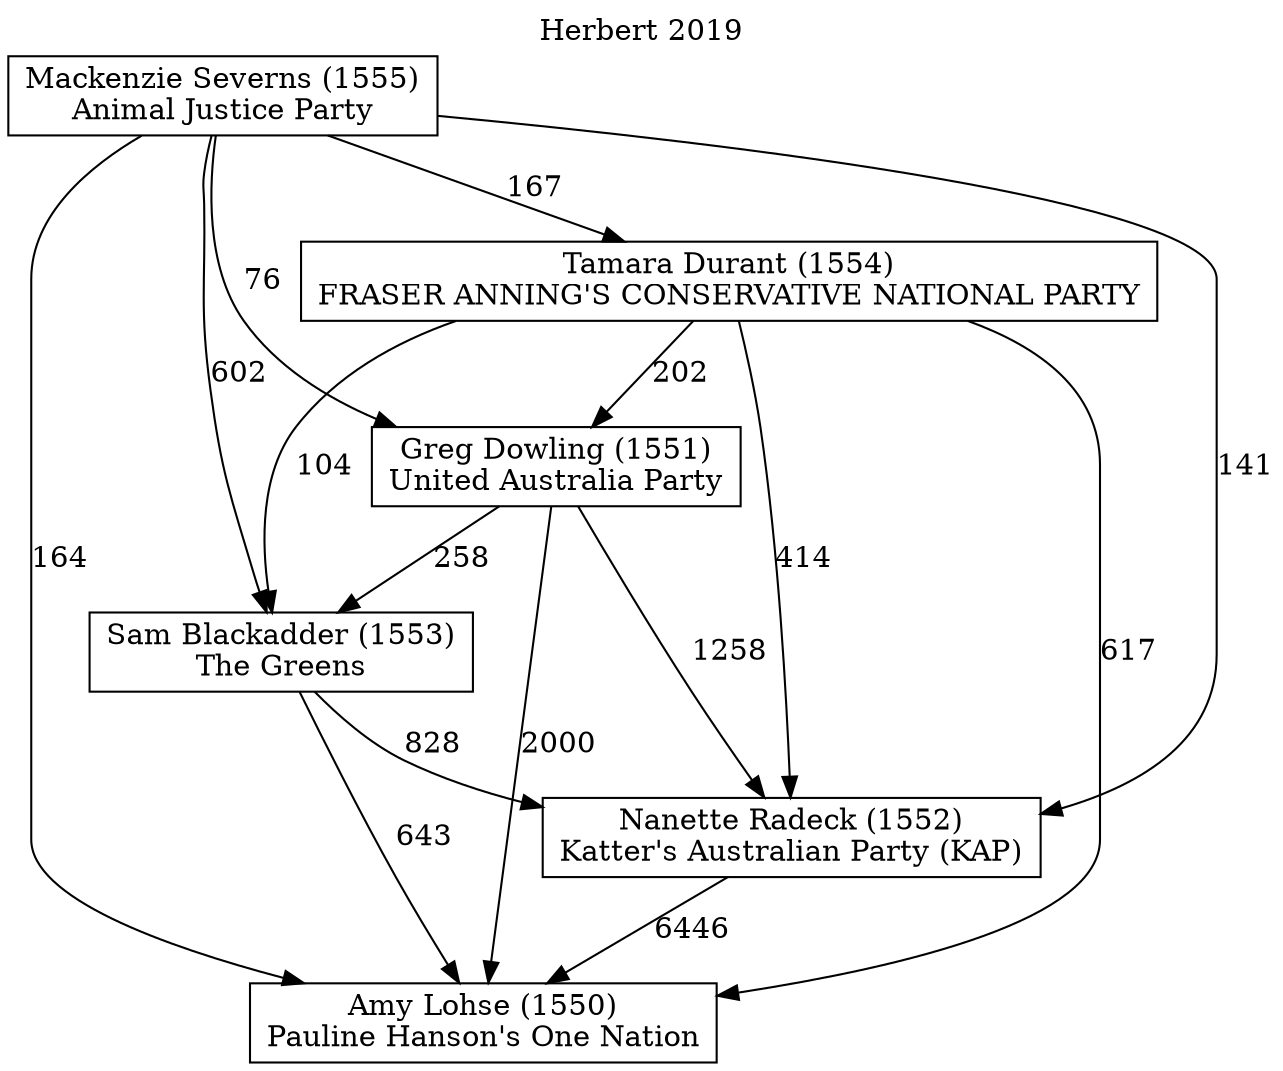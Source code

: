 // House preference flow
digraph "Amy Lohse (1550)_Herbert_2019" {
	graph [label="Herbert 2019" labelloc=t mclimit=10]
	node [shape=box]
	"Amy Lohse (1550)" [label="Amy Lohse (1550)
Pauline Hanson's One Nation"]
	"Nanette Radeck (1552)" [label="Nanette Radeck (1552)
Katter's Australian Party (KAP)"]
	"Sam Blackadder (1553)" [label="Sam Blackadder (1553)
The Greens"]
	"Greg Dowling (1551)" [label="Greg Dowling (1551)
United Australia Party"]
	"Tamara Durant (1554)" [label="Tamara Durant (1554)
FRASER ANNING'S CONSERVATIVE NATIONAL PARTY"]
	"Mackenzie Severns (1555)" [label="Mackenzie Severns (1555)
Animal Justice Party"]
	"Nanette Radeck (1552)" -> "Amy Lohse (1550)" [label=6446]
	"Sam Blackadder (1553)" -> "Nanette Radeck (1552)" [label=828]
	"Greg Dowling (1551)" -> "Sam Blackadder (1553)" [label=258]
	"Tamara Durant (1554)" -> "Greg Dowling (1551)" [label=202]
	"Mackenzie Severns (1555)" -> "Tamara Durant (1554)" [label=167]
	"Sam Blackadder (1553)" -> "Amy Lohse (1550)" [label=643]
	"Greg Dowling (1551)" -> "Amy Lohse (1550)" [label=2000]
	"Tamara Durant (1554)" -> "Amy Lohse (1550)" [label=617]
	"Mackenzie Severns (1555)" -> "Amy Lohse (1550)" [label=164]
	"Mackenzie Severns (1555)" -> "Greg Dowling (1551)" [label=76]
	"Tamara Durant (1554)" -> "Sam Blackadder (1553)" [label=104]
	"Mackenzie Severns (1555)" -> "Sam Blackadder (1553)" [label=602]
	"Greg Dowling (1551)" -> "Nanette Radeck (1552)" [label=1258]
	"Tamara Durant (1554)" -> "Nanette Radeck (1552)" [label=414]
	"Mackenzie Severns (1555)" -> "Nanette Radeck (1552)" [label=141]
}
